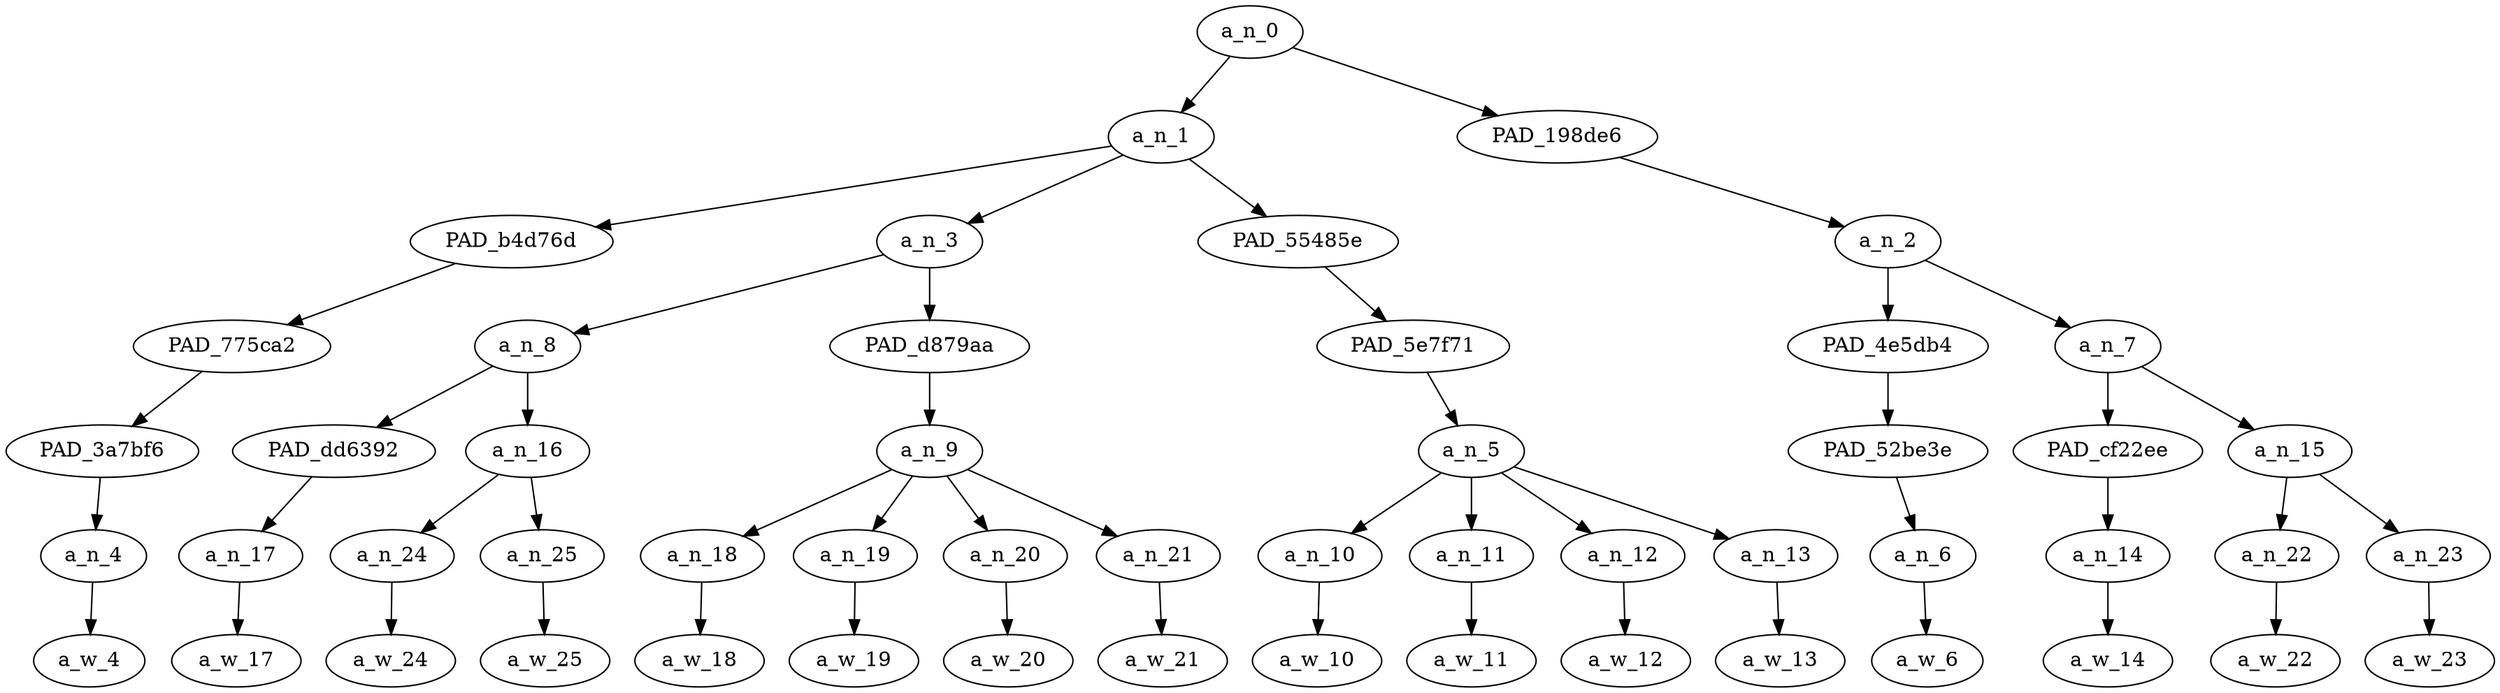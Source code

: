strict digraph "" {
	a_n_0	[div_dir=-1,
		index=0,
		level=6,
		pos="9.666666666666666,6!",
		text_span="[0, 1, 2, 3, 4, 5, 6, 7, 8, 9, 10, 11, 12, 13, 14, 15]",
		value=0.99999998];
	a_n_1	[div_dir=-1,
		index=0,
		level=5,
		pos="6.458333333333333,5!",
		text_span="[0, 1, 2, 3, 4, 5, 6, 7, 8, 9, 10, 11]",
		value=0.82706200];
	a_n_0 -> a_n_1;
	PAD_198de6	[div_dir=-1,
		index=1,
		level=5,
		pos="12.875,5!",
		text_span="[12, 13, 14, 15]",
		value=0.17270561];
	a_n_0 -> PAD_198de6;
	PAD_b4d76d	[div_dir=1,
		index=1,
		level=4,
		pos="7.0,4!",
		text_span="[7]",
		value=0.03427688];
	a_n_1 -> PAD_b4d76d;
	a_n_3	[div_dir=-1,
		index=0,
		level=4,
		pos="2.875,4!",
		text_span="[0, 1, 2, 3, 4, 5, 6]",
		value=0.41976843];
	a_n_1 -> a_n_3;
	PAD_55485e	[div_dir=-1,
		index=2,
		level=4,
		pos="9.5,4!",
		text_span="[8, 9, 10, 11]",
		value=0.37286991];
	a_n_1 -> PAD_55485e;
	PAD_775ca2	[div_dir=1,
		index=2,
		level=3,
		pos="7.0,3!",
		text_span="[7]",
		value=0.03427688];
	PAD_b4d76d -> PAD_775ca2;
	PAD_3a7bf6	[div_dir=1,
		index=3,
		level=2,
		pos="7.0,2!",
		text_span="[7]",
		value=0.03427688];
	PAD_775ca2 -> PAD_3a7bf6;
	a_n_4	[div_dir=1,
		index=7,
		level=1,
		pos="7.0,1!",
		text_span="[7]",
		value=0.03427688];
	PAD_3a7bf6 -> a_n_4;
	a_w_4	[div_dir=0,
		index=7,
		level=0,
		pos="7,0!",
		text_span="[7]",
		value=and];
	a_n_4 -> a_w_4;
	a_n_8	[div_dir=-1,
		index=0,
		level=3,
		pos="1.25,3!",
		text_span="[0, 1, 2]",
		value=0.23888779];
	a_n_3 -> a_n_8;
	PAD_d879aa	[div_dir=-1,
		index=1,
		level=3,
		pos="4.5,3!",
		text_span="[3, 4, 5, 6]",
		value=0.18065349];
	a_n_3 -> PAD_d879aa;
	PAD_dd6392	[div_dir=-1,
		index=1,
		level=2,
		pos="2.0,2!",
		text_span="[2]",
		value=0.06830753];
	a_n_8 -> PAD_dd6392;
	a_n_16	[div_dir=-1,
		index=0,
		level=2,
		pos="0.5,2!",
		text_span="[0, 1]",
		value=0.17030682];
	a_n_8 -> a_n_16;
	a_n_17	[div_dir=-1,
		index=2,
		level=1,
		pos="2.0,1!",
		text_span="[2]",
		value=0.06830753];
	PAD_dd6392 -> a_n_17;
	a_w_17	[div_dir=0,
		index=2,
		level=0,
		pos="2,0!",
		text_span="[2]",
		value=catholic];
	a_n_17 -> a_w_17;
	a_n_24	[div_dir=-1,
		index=0,
		level=1,
		pos="0.0,1!",
		text_span="[0]",
		value=0.03588619];
	a_n_16 -> a_n_24;
	a_n_25	[div_dir=-1,
		index=1,
		level=1,
		pos="1.0,1!",
		text_span="[1]",
		value=0.13426757];
	a_n_16 -> a_n_25;
	a_w_24	[div_dir=0,
		index=0,
		level=0,
		pos="0,0!",
		text_span="[0]",
		value=a];
	a_n_24 -> a_w_24;
	a_w_25	[div_dir=0,
		index=1,
		level=0,
		pos="1,0!",
		text_span="[1]",
		value=covington];
	a_n_25 -> a_w_25;
	a_n_9	[div_dir=-1,
		index=2,
		level=2,
		pos="4.5,2!",
		text_span="[3, 4, 5, 6]",
		value=0.18065349];
	PAD_d879aa -> a_n_9;
	a_n_18	[div_dir=-1,
		index=3,
		level=1,
		pos="3.0,1!",
		text_span="[3]",
		value=0.03445062];
	a_n_9 -> a_n_18;
	a_n_19	[div_dir=1,
		index=4,
		level=1,
		pos="4.0,1!",
		text_span="[4]",
		value=0.04636329];
	a_n_9 -> a_n_19;
	a_n_20	[div_dir=-1,
		index=5,
		level=1,
		pos="5.0,1!",
		text_span="[5]",
		value=0.04633176];
	a_n_9 -> a_n_20;
	a_n_21	[div_dir=1,
		index=6,
		level=1,
		pos="6.0,1!",
		text_span="[6]",
		value=0.05345920];
	a_n_9 -> a_n_21;
	a_w_18	[div_dir=0,
		index=3,
		level=0,
		pos="3,0!",
		text_span="[3]",
		value=a1];
	a_n_18 -> a_w_18;
	a_w_19	[div_dir=0,
		index=4,
		level=0,
		pos="4,0!",
		text_span="[4]",
		value=native];
	a_n_19 -> a_w_19;
	a_w_20	[div_dir=0,
		index=5,
		level=0,
		pos="5,0!",
		text_span="[5]",
		value=american];
	a_n_20 -> a_w_20;
	a_w_21	[div_dir=0,
		index=6,
		level=0,
		pos="6,0!",
		text_span="[6]",
		value=indian];
	a_n_21 -> a_w_21;
	PAD_5e7f71	[div_dir=-1,
		index=3,
		level=3,
		pos="9.5,3!",
		text_span="[8, 9, 10, 11]",
		value=0.37286991];
	PAD_55485e -> PAD_5e7f71;
	a_n_5	[div_dir=-1,
		index=4,
		level=2,
		pos="9.5,2!",
		text_span="[8, 9, 10, 11]",
		value=0.37286991];
	PAD_5e7f71 -> a_n_5;
	a_n_10	[div_dir=-1,
		index=8,
		level=1,
		pos="8.0,1!",
		text_span="[8]",
		value=0.03285908];
	a_n_5 -> a_n_10;
	a_n_11	[div_dir=-1,
		index=9,
		level=1,
		pos="9.0,1!",
		text_span="[9]",
		value=0.05439897];
	a_n_5 -> a_n_11;
	a_n_12	[div_dir=-1,
		index=10,
		level=1,
		pos="10.0,1!",
		text_span="[10]",
		value=0.08349085];
	a_n_5 -> a_n_12;
	a_n_13	[div_dir=1,
		index=11,
		level=1,
		pos="11.0,1!",
		text_span="[11]",
		value=0.20208411];
	a_n_5 -> a_n_13;
	a_w_10	[div_dir=0,
		index=8,
		level=0,
		pos="8,0!",
		text_span="[8]",
		value=a2];
	a_n_10 -> a_w_10;
	a_w_11	[div_dir=0,
		index=9,
		level=0,
		pos="9,0!",
		text_span="[9]",
		value=black];
	a_n_11 -> a_w_11;
	a_w_12	[div_dir=0,
		index=10,
		level=0,
		pos="10,0!",
		text_span="[10]",
		value=hebrew];
	a_n_12 -> a_w_12;
	a_w_13	[div_dir=0,
		index=11,
		level=0,
		pos="11,0!",
		text_span="[11]",
		value=israelite];
	a_n_13 -> a_w_13;
	a_n_2	[div_dir=-1,
		index=3,
		level=4,
		pos="12.875,4!",
		text_span="[12, 13, 14, 15]",
		value=0.17270561];
	PAD_198de6 -> a_n_2;
	PAD_4e5db4	[div_dir=-1,
		index=4,
		level=3,
		pos="12.0,3!",
		text_span="[12]",
		value=0.05001848];
	a_n_2 -> PAD_4e5db4;
	a_n_7	[div_dir=-1,
		index=5,
		level=3,
		pos="13.75,3!",
		text_span="[13, 14, 15]",
		value=0.12247127];
	a_n_2 -> a_n_7;
	PAD_52be3e	[div_dir=-1,
		index=5,
		level=2,
		pos="12.0,2!",
		text_span="[12]",
		value=0.05001848];
	PAD_4e5db4 -> PAD_52be3e;
	a_n_6	[div_dir=-1,
		index=12,
		level=1,
		pos="12.0,1!",
		text_span="[12]",
		value=0.05001848];
	PAD_52be3e -> a_n_6;
	a_w_6	[div_dir=0,
		index=12,
		level=0,
		pos="12,0!",
		text_span="[12]",
		value=walk];
	a_n_6 -> a_w_6;
	PAD_cf22ee	[div_dir=1,
		index=6,
		level=2,
		pos="13.0,2!",
		text_span="[13]",
		value=0.03246135];
	a_n_7 -> PAD_cf22ee;
	a_n_15	[div_dir=-1,
		index=7,
		level=2,
		pos="14.5,2!",
		text_span="[14, 15]",
		value=0.08989002];
	a_n_7 -> a_n_15;
	a_n_14	[div_dir=1,
		index=13,
		level=1,
		pos="13.0,1!",
		text_span="[13]",
		value=0.03246135];
	PAD_cf22ee -> a_n_14;
	a_w_14	[div_dir=0,
		index=13,
		level=0,
		pos="13,0!",
		text_span="[13]",
		value=into];
	a_n_14 -> a_w_14;
	a_n_22	[div_dir=-1,
		index=14,
		level=1,
		pos="14.0,1!",
		text_span="[14]",
		value=0.02888610];
	a_n_15 -> a_n_22;
	a_n_23	[div_dir=-1,
		index=15,
		level=1,
		pos="15.0,1!",
		text_span="[15]",
		value=0.06084903];
	a_n_15 -> a_n_23;
	a_w_22	[div_dir=0,
		index=14,
		level=0,
		pos="14,0!",
		text_span="[14]",
		value=a3];
	a_n_22 -> a_w_22;
	a_w_23	[div_dir=0,
		index=15,
		level=0,
		pos="15,0!",
		text_span="[15]",
		value=bar];
	a_n_23 -> a_w_23;
}
